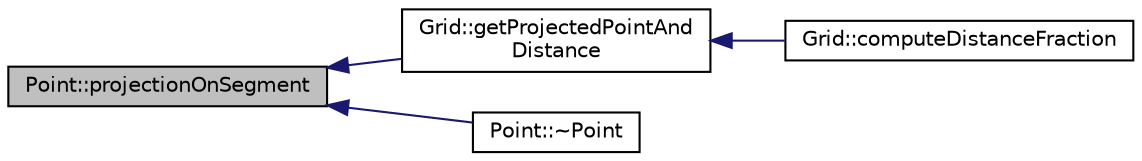 digraph "Point::projectionOnSegment"
{
 // INTERACTIVE_SVG=YES
  bgcolor="transparent";
  edge [fontname="Helvetica",fontsize="10",labelfontname="Helvetica",labelfontsize="10"];
  node [fontname="Helvetica",fontsize="10",shape=record];
  rankdir="LR";
  Node1 [label="Point::projectionOnSegment",height=0.2,width=0.4,color="black", fillcolor="grey75", style="filled", fontcolor="black"];
  Node1 -> Node2 [dir="back",color="midnightblue",fontsize="10",style="solid",fontname="Helvetica"];
  Node2 [label="Grid::getProjectedPointAnd\lDistance",height=0.2,width=0.4,color="black",URL="$class_grid.html#ac4e7d17f7ac28247f6cbd55d4ae0fee8"];
  Node2 -> Node3 [dir="back",color="midnightblue",fontsize="10",style="solid",fontname="Helvetica"];
  Node3 [label="Grid::computeDistanceFraction",height=0.2,width=0.4,color="black",URL="$class_grid.html#afc6f21c3514d66d3ce16765ccb97411e"];
  Node1 -> Node4 [dir="back",color="midnightblue",fontsize="10",style="solid",fontname="Helvetica"];
  Node4 [label="Point::~Point",height=0.2,width=0.4,color="black",URL="$class_point.html#a364091762d6aa1aa5983d36fd7d8b6d5",tooltip="Point Class&#39;s Destructor. "];
}
